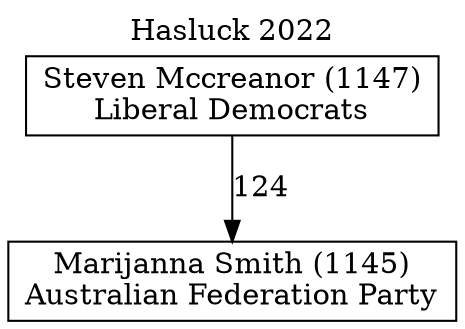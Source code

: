 // House preference flow
digraph "Marijanna Smith (1145)_Hasluck_2022" {
	graph [label="Hasluck 2022" labelloc=t mclimit=2]
	node [shape=box]
	"Marijanna Smith (1145)" [label="Marijanna Smith (1145)
Australian Federation Party"]
	"Steven Mccreanor (1147)" [label="Steven Mccreanor (1147)
Liberal Democrats"]
	"Steven Mccreanor (1147)" -> "Marijanna Smith (1145)" [label=124]
}
